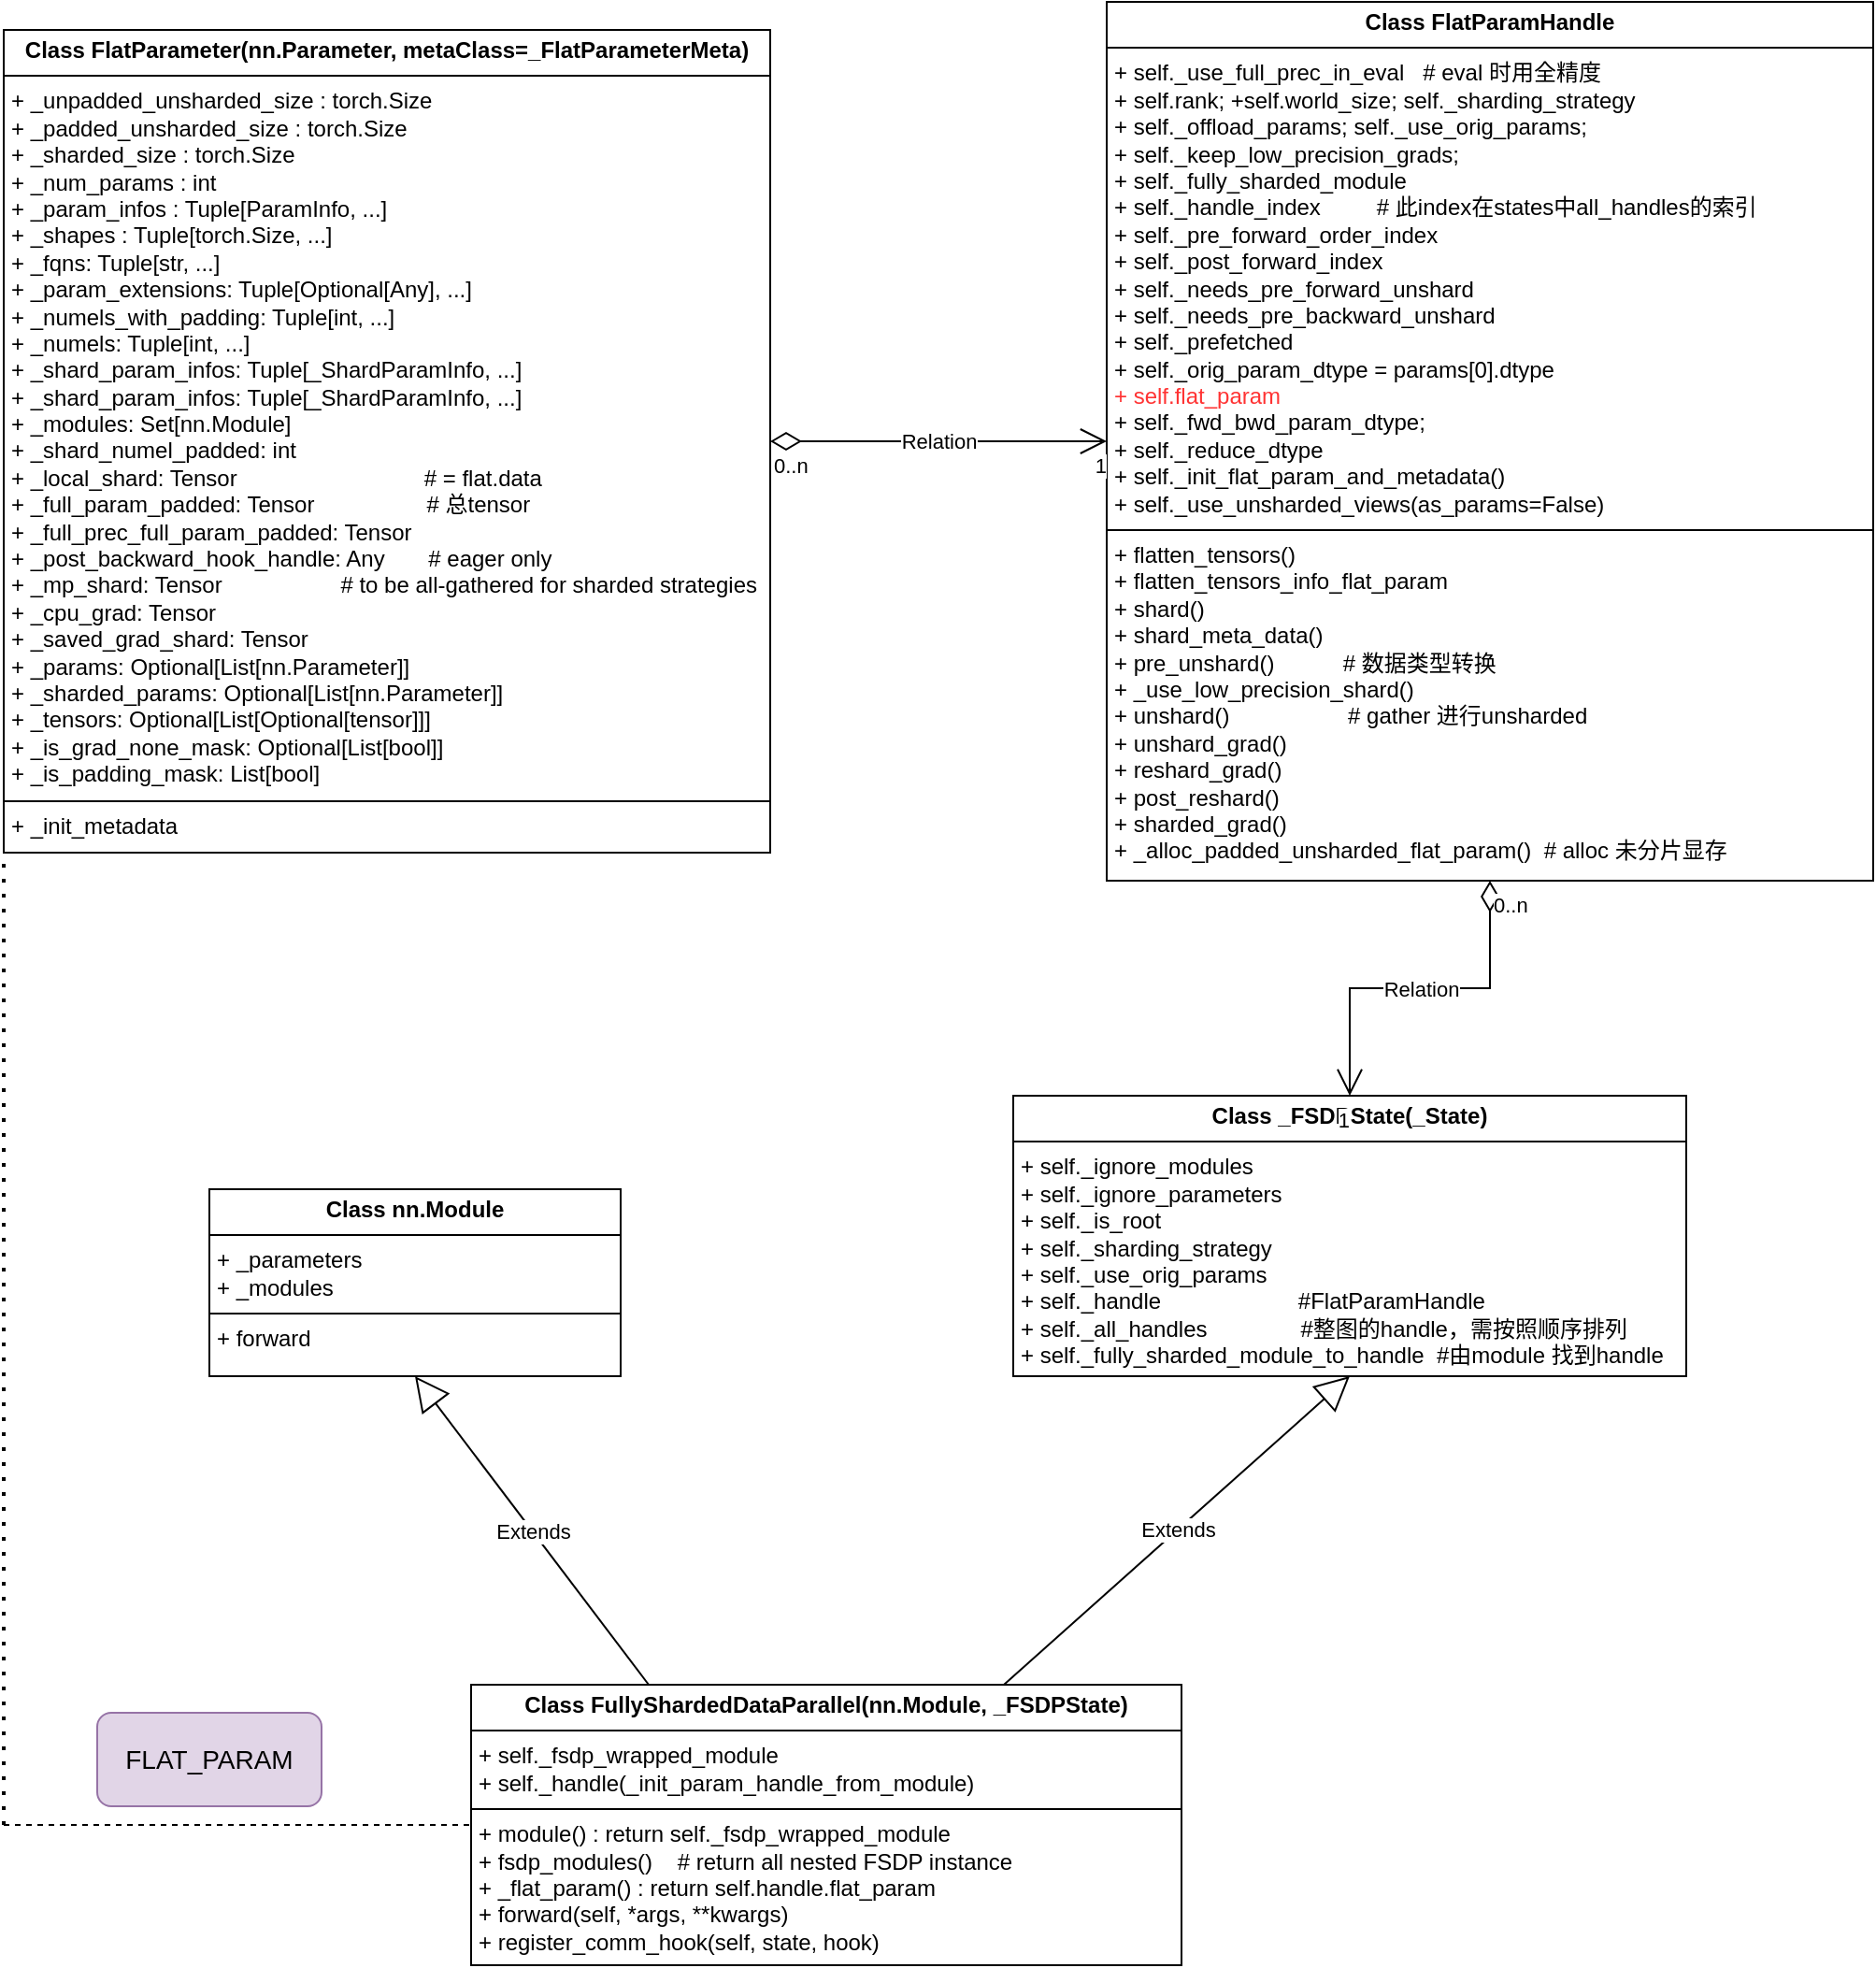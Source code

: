 <mxfile version="24.7.17">
  <diagram id="C5RBs43oDa-KdzZeNtuy" name="Page-1">
    <mxGraphModel dx="1434" dy="2490" grid="1" gridSize="10" guides="1" tooltips="1" connect="1" arrows="1" fold="1" page="1" pageScale="1" pageWidth="2336" pageHeight="1654" math="0" shadow="0">
      <root>
        <mxCell id="WIyWlLk6GJQsqaUBKTNV-0" />
        <mxCell id="WIyWlLk6GJQsqaUBKTNV-1" parent="WIyWlLk6GJQsqaUBKTNV-0" />
        <mxCell id="OitruXEdRqK7fIpgV58C-0" value="&lt;p style=&quot;margin:0px;margin-top:4px;text-align:center;&quot;&gt;&lt;b&gt;Class FlatParameter(nn.Parameter, metaClass=_FlatParameterMeta)&lt;/b&gt;&lt;/p&gt;&lt;hr size=&quot;1&quot; style=&quot;border-style:solid;&quot;&gt;&lt;p style=&quot;margin:0px;margin-left:4px;&quot;&gt;+ _unpadded_unsharded_size : torch.Size&lt;/p&gt;&lt;p style=&quot;margin:0px;margin-left:4px;&quot;&gt;+ _padded_unsharded_size : torch.Size&lt;/p&gt;&lt;p style=&quot;margin:0px;margin-left:4px;&quot;&gt;+ _sharded_size : torch.Size&lt;/p&gt;&lt;p style=&quot;margin:0px;margin-left:4px;&quot;&gt;+ _num_params : int&lt;/p&gt;&lt;p style=&quot;margin:0px;margin-left:4px;&quot;&gt;+ _param_infos : Tuple[ParamInfo, ...]&lt;/p&gt;&lt;p style=&quot;margin:0px;margin-left:4px;&quot;&gt;+ _shapes : Tuple[torch.Size, ...]&lt;/p&gt;&lt;p style=&quot;margin:0px;margin-left:4px;&quot;&gt;+ _fqns: Tuple[str, ...]&lt;/p&gt;&lt;p style=&quot;margin:0px;margin-left:4px;&quot;&gt;+ _param_extensions: Tuple[Optional[Any], ...]&lt;/p&gt;&lt;p style=&quot;margin:0px;margin-left:4px;&quot;&gt;+ _numels_with_padding: Tuple[int, ...]&lt;/p&gt;&lt;p style=&quot;margin:0px;margin-left:4px;&quot;&gt;+ _numels: Tuple[int, ...]&lt;/p&gt;&lt;p style=&quot;margin:0px;margin-left:4px;&quot;&gt;+ _shard_param_infos: Tuple[_ShardParamInfo, ...]&lt;/p&gt;&lt;p style=&quot;margin:0px;margin-left:4px;&quot;&gt;+ _shard_param_infos: Tuple[_ShardParamInfo, ...]&lt;/p&gt;&lt;p style=&quot;margin:0px;margin-left:4px;&quot;&gt;+ _modules: Set[nn.Module]&lt;/p&gt;&lt;p style=&quot;margin:0px;margin-left:4px;&quot;&gt;+ _shard_numel_padded: int&lt;/p&gt;&lt;p style=&quot;margin:0px;margin-left:4px;&quot;&gt;+ _local_shard: Tensor&amp;nbsp; &amp;nbsp; &amp;nbsp; &amp;nbsp; &amp;nbsp; &amp;nbsp; &amp;nbsp; &amp;nbsp; &amp;nbsp; &amp;nbsp; &amp;nbsp; &amp;nbsp; &amp;nbsp; &amp;nbsp; &amp;nbsp; # = flat.data&lt;/p&gt;&lt;p style=&quot;margin:0px;margin-left:4px;&quot;&gt;+ _full_param_padded: Tensor&amp;nbsp; &amp;nbsp; &amp;nbsp; &amp;nbsp; &amp;nbsp; &amp;nbsp; &amp;nbsp; &amp;nbsp; &amp;nbsp; # 总tensor&lt;/p&gt;&lt;p style=&quot;margin:0px;margin-left:4px;&quot;&gt;+ _full_prec_full_param_padded: Tensor&lt;/p&gt;&lt;p style=&quot;margin:0px;margin-left:4px;&quot;&gt;+ _post_backward_hook_handle: Any&amp;nbsp; &amp;nbsp; &amp;nbsp; &amp;nbsp;# eager only&lt;/p&gt;&lt;p style=&quot;margin:0px;margin-left:4px;&quot;&gt;+ _mp_shard: Tensor&amp;nbsp; &amp;nbsp; &amp;nbsp; &amp;nbsp; &amp;nbsp; &amp;nbsp; &amp;nbsp; &amp;nbsp; &amp;nbsp; &amp;nbsp;# to be all-gathered for sharded strategies&lt;/p&gt;&lt;p style=&quot;margin:0px;margin-left:4px;&quot;&gt;+ _cpu_grad: Tensor&lt;/p&gt;&lt;p style=&quot;margin:0px;margin-left:4px;&quot;&gt;+ _saved_grad_shard: Tensor&lt;/p&gt;&lt;p style=&quot;margin:0px;margin-left:4px;&quot;&gt;+ _params: Optional[List[nn.Parameter]]&lt;/p&gt;&lt;p style=&quot;margin:0px;margin-left:4px;&quot;&gt;+ _sharded_params: Optional[List[nn.Parameter]]&lt;/p&gt;&lt;p style=&quot;margin:0px;margin-left:4px;&quot;&gt;+ _tensors: Optional[List[Optional[tensor]]]&lt;/p&gt;&lt;p style=&quot;margin:0px;margin-left:4px;&quot;&gt;+ _is_grad_none_mask: Optional[List[bool]]&lt;/p&gt;&lt;p style=&quot;margin:0px;margin-left:4px;&quot;&gt;+ _is_padding_mask: List[bool]&lt;/p&gt;&lt;hr size=&quot;1&quot; style=&quot;border-style:solid;&quot;&gt;&lt;p style=&quot;margin:0px;margin-left:4px;&quot;&gt;+ _init_metadata&lt;/p&gt;" style="verticalAlign=top;align=left;overflow=fill;html=1;whiteSpace=wrap;labelBackgroundColor=none;" parent="WIyWlLk6GJQsqaUBKTNV-1" vertex="1">
          <mxGeometry x="120" y="-40" width="410" height="440" as="geometry" />
        </mxCell>
        <mxCell id="OitruXEdRqK7fIpgV58C-1" value="&lt;p style=&quot;margin:0px;margin-top:4px;text-align:center;&quot;&gt;&lt;b&gt;Class FlatParamHandle&lt;/b&gt;&lt;/p&gt;&lt;hr size=&quot;1&quot; style=&quot;border-style:solid;&quot;&gt;&lt;p style=&quot;margin:0px;margin-left:4px;&quot;&gt;+ self._use_full_prec_in_eval&amp;nbsp; &amp;nbsp;# eval 时用全精度&lt;br&gt;&lt;/p&gt;&lt;p style=&quot;margin:0px;margin-left:4px;&quot;&gt;+ self.rank; +self.world_size; self._sharding_strategy&lt;/p&gt;&lt;p style=&quot;margin:0px;margin-left:4px;&quot;&gt;+ self._offload_params; self._use_orig_params;&lt;/p&gt;&lt;p style=&quot;margin:0px;margin-left:4px;&quot;&gt;+ self._keep_low_precision_grads;&lt;/p&gt;&lt;p style=&quot;margin:0px;margin-left:4px;&quot;&gt;+ self._fully_sharded_module&lt;/p&gt;&lt;p style=&quot;margin:0px;margin-left:4px;&quot;&gt;+ self._handle_index&amp;nbsp; &amp;nbsp; &amp;nbsp; &amp;nbsp; &amp;nbsp;# 此index在states中all_handles的索引&lt;/p&gt;&lt;p style=&quot;margin:0px;margin-left:4px;&quot;&gt;+ self._pre_forward_order_index&lt;/p&gt;&lt;p style=&quot;margin:0px;margin-left:4px;&quot;&gt;+ self._post_forward_index&lt;/p&gt;&lt;p style=&quot;margin:0px;margin-left:4px;&quot;&gt;+ self._needs_pre_forward_unshard&lt;/p&gt;&lt;p style=&quot;margin:0px;margin-left:4px;&quot;&gt;+ self._needs_pre_backward_unshard&lt;/p&gt;&lt;p style=&quot;margin:0px;margin-left:4px;&quot;&gt;+ self._prefetched&lt;/p&gt;&lt;p style=&quot;margin:0px;margin-left:4px;&quot;&gt;+ self._orig_param_dtype = params[0].dtype&lt;/p&gt;&lt;p style=&quot;margin:0px;margin-left:4px;&quot;&gt;&lt;font color=&quot;#ff3333&quot;&gt;+ self.flat_param&lt;/font&gt;&lt;/p&gt;&lt;p style=&quot;margin:0px;margin-left:4px;&quot;&gt;+ self._fwd_bwd_param_dtype;&lt;/p&gt;&lt;p style=&quot;margin:0px;margin-left:4px;&quot;&gt;+ self._reduce_dtype&lt;/p&gt;&lt;p style=&quot;margin:0px;margin-left:4px;&quot;&gt;+ self._init_flat_param_and_metadata()&lt;/p&gt;&lt;p style=&quot;margin:0px;margin-left:4px;&quot;&gt;+ self._use_unsharded_views(as_params=False)&lt;/p&gt;&lt;hr size=&quot;1&quot; style=&quot;border-style:solid;&quot;&gt;&lt;p style=&quot;margin:0px;margin-left:4px;&quot;&gt;+ flatten_tensors()&lt;/p&gt;&lt;p style=&quot;margin:0px;margin-left:4px;&quot;&gt;+ flatten_tensors_info_flat_param&lt;/p&gt;&lt;p style=&quot;margin:0px;margin-left:4px;&quot;&gt;+ shard()&lt;/p&gt;&lt;p style=&quot;margin:0px;margin-left:4px;&quot;&gt;+ shard_meta_data()&lt;/p&gt;&lt;p style=&quot;margin:0px;margin-left:4px;&quot;&gt;+ pre_unshard()&amp;nbsp; &amp;nbsp; &amp;nbsp; &amp;nbsp; &amp;nbsp; &amp;nbsp;# 数据类型转换&lt;/p&gt;&lt;p style=&quot;margin:0px;margin-left:4px;&quot;&gt;+ _use_low_precision_shard()&lt;/p&gt;&lt;p style=&quot;margin:0px;margin-left:4px;&quot;&gt;+ unshard()&amp;nbsp; &amp;nbsp; &amp;nbsp; &amp;nbsp; &amp;nbsp; &amp;nbsp; &amp;nbsp; &amp;nbsp; &amp;nbsp; &amp;nbsp;# gather 进行unsharded&lt;/p&gt;&lt;p style=&quot;margin:0px;margin-left:4px;&quot;&gt;+ unshard_grad()&lt;/p&gt;&lt;p style=&quot;margin:0px;margin-left:4px;&quot;&gt;+ reshard_grad()&lt;/p&gt;&lt;p style=&quot;margin:0px;margin-left:4px;&quot;&gt;+ post_reshard()&lt;br&gt;+ sharded_grad()&lt;/p&gt;&lt;p style=&quot;margin:0px;margin-left:4px;&quot;&gt;+ _alloc_padded_unsharded_flat_param()&amp;nbsp; # alloc 未分片显存&lt;/p&gt;" style="verticalAlign=top;align=left;overflow=fill;html=1;whiteSpace=wrap;labelBackgroundColor=none;" parent="WIyWlLk6GJQsqaUBKTNV-1" vertex="1">
          <mxGeometry x="710" y="-55" width="410" height="470" as="geometry" />
        </mxCell>
        <mxCell id="90QIOyykhyic0alQtsM8-0" value="&lt;p style=&quot;margin:0px;margin-top:4px;text-align:center;&quot;&gt;&lt;b&gt;Class _FSDPState(_State)&lt;/b&gt;&lt;/p&gt;&lt;hr size=&quot;1&quot; style=&quot;border-style:solid;&quot;&gt;&lt;p style=&quot;margin:0px;margin-left:4px;&quot;&gt;+ self._ignore_modules&lt;/p&gt;&lt;p style=&quot;margin:0px;margin-left:4px;&quot;&gt;+ self._ignore_parameters&lt;/p&gt;&lt;p style=&quot;margin:0px;margin-left:4px;&quot;&gt;+ self._is_root&lt;/p&gt;&lt;p style=&quot;margin:0px;margin-left:4px;&quot;&gt;+ self._sharding_strategy&lt;/p&gt;&lt;p style=&quot;margin:0px;margin-left:4px;&quot;&gt;+ self._use_orig_params&lt;/p&gt;&lt;p style=&quot;margin:0px;margin-left:4px;&quot;&gt;+ self._handle&amp;nbsp; &amp;nbsp; &amp;nbsp; &amp;nbsp; &amp;nbsp; &amp;nbsp; &amp;nbsp; &amp;nbsp; &amp;nbsp; &amp;nbsp; &amp;nbsp; #FlatParamHandle&lt;/p&gt;&lt;p style=&quot;margin:0px;margin-left:4px;&quot;&gt;+ self._all_handles&amp;nbsp; &amp;nbsp; &amp;nbsp; &amp;nbsp; &amp;nbsp; &amp;nbsp; &amp;nbsp; &amp;nbsp;#整图的handle，需按照顺序排列&lt;/p&gt;&lt;p style=&quot;margin:0px;margin-left:4px;&quot;&gt;+ self._fully_sharded_module_to_handle&amp;nbsp; #由module 找到handle&lt;/p&gt;" style="verticalAlign=top;align=left;overflow=fill;html=1;whiteSpace=wrap;" vertex="1" parent="WIyWlLk6GJQsqaUBKTNV-1">
          <mxGeometry x="660" y="530" width="360" height="150" as="geometry" />
        </mxCell>
        <mxCell id="90QIOyykhyic0alQtsM8-1" value="&lt;p style=&quot;margin:0px;margin-top:4px;text-align:center;&quot;&gt;&lt;b&gt;Class nn.Module&lt;/b&gt;&lt;/p&gt;&lt;hr size=&quot;1&quot; style=&quot;border-style:solid;&quot;&gt;&lt;p style=&quot;margin:0px;margin-left:4px;&quot;&gt;+ _parameters&lt;/p&gt;&lt;p style=&quot;margin:0px;margin-left:4px;&quot;&gt;+ _modules&lt;/p&gt;&lt;hr size=&quot;1&quot; style=&quot;border-style:solid;&quot;&gt;&lt;p style=&quot;margin:0px;margin-left:4px;&quot;&gt;+ forward&lt;/p&gt;" style="verticalAlign=top;align=left;overflow=fill;html=1;whiteSpace=wrap;" vertex="1" parent="WIyWlLk6GJQsqaUBKTNV-1">
          <mxGeometry x="230" y="580" width="220" height="100" as="geometry" />
        </mxCell>
        <mxCell id="90QIOyykhyic0alQtsM8-2" value="&lt;p style=&quot;margin:0px;margin-top:4px;text-align:center;&quot;&gt;&lt;b&gt;Class FullyShardedDataParallel(nn.Module, _FSDPState)&lt;/b&gt;&lt;/p&gt;&lt;hr size=&quot;1&quot; style=&quot;border-style:solid;&quot;&gt;&lt;p style=&quot;margin:0px;margin-left:4px;&quot;&gt;+ self._fsdp_wrapped_module&lt;/p&gt;&lt;p style=&quot;margin:0px;margin-left:4px;&quot;&gt;+ self._handle(_init_param_handle_from_module)&lt;/p&gt;&lt;hr size=&quot;1&quot; style=&quot;border-style:solid;&quot;&gt;&lt;p style=&quot;margin:0px;margin-left:4px;&quot;&gt;+ module() : return self._fsdp_wrapped_module&lt;/p&gt;&lt;p style=&quot;margin:0px;margin-left:4px;&quot;&gt;+ fsdp_modules()&amp;nbsp; &amp;nbsp; # return all nested FSDP instance&lt;/p&gt;&lt;p style=&quot;margin:0px;margin-left:4px;&quot;&gt;+ _flat_param() : return self.handle.flat_param&lt;/p&gt;&lt;p style=&quot;margin:0px;margin-left:4px;&quot;&gt;+ forward(self, *args, **kwargs)&lt;/p&gt;&lt;p style=&quot;margin:0px;margin-left:4px;&quot;&gt;+ register_comm_hook(self, state, hook)&lt;/p&gt;" style="verticalAlign=top;align=left;overflow=fill;html=1;whiteSpace=wrap;" vertex="1" parent="WIyWlLk6GJQsqaUBKTNV-1">
          <mxGeometry x="370" y="845" width="380" height="150" as="geometry" />
        </mxCell>
        <mxCell id="90QIOyykhyic0alQtsM8-3" value="Extends" style="endArrow=block;endSize=16;endFill=0;html=1;rounded=0;exitX=0.75;exitY=0;exitDx=0;exitDy=0;entryX=0.5;entryY=1;entryDx=0;entryDy=0;" edge="1" parent="WIyWlLk6GJQsqaUBKTNV-1" source="90QIOyykhyic0alQtsM8-2" target="90QIOyykhyic0alQtsM8-0">
          <mxGeometry width="160" relative="1" as="geometry">
            <mxPoint x="740" y="790" as="sourcePoint" />
            <mxPoint x="900" y="790" as="targetPoint" />
          </mxGeometry>
        </mxCell>
        <mxCell id="90QIOyykhyic0alQtsM8-4" value="Extends" style="endArrow=block;endSize=16;endFill=0;html=1;rounded=0;exitX=0.25;exitY=0;exitDx=0;exitDy=0;entryX=0.5;entryY=1;entryDx=0;entryDy=0;" edge="1" parent="WIyWlLk6GJQsqaUBKTNV-1" source="90QIOyykhyic0alQtsM8-2" target="90QIOyykhyic0alQtsM8-1">
          <mxGeometry width="160" relative="1" as="geometry">
            <mxPoint x="665" y="850" as="sourcePoint" />
            <mxPoint x="865" y="710" as="targetPoint" />
          </mxGeometry>
        </mxCell>
        <mxCell id="90QIOyykhyic0alQtsM8-5" value="" style="endArrow=none;dashed=1;html=1;dashPattern=1 3;strokeWidth=2;rounded=0;entryX=0;entryY=1;entryDx=0;entryDy=0;" edge="1" parent="WIyWlLk6GJQsqaUBKTNV-1" target="OitruXEdRqK7fIpgV58C-0">
          <mxGeometry width="50" height="50" relative="1" as="geometry">
            <mxPoint x="120" y="920" as="sourcePoint" />
            <mxPoint x="610" y="620" as="targetPoint" />
          </mxGeometry>
        </mxCell>
        <mxCell id="90QIOyykhyic0alQtsM8-6" value="" style="endArrow=none;dashed=1;html=1;rounded=0;entryX=0;entryY=0.5;entryDx=0;entryDy=0;" edge="1" parent="WIyWlLk6GJQsqaUBKTNV-1" target="90QIOyykhyic0alQtsM8-2">
          <mxGeometry width="50" height="50" relative="1" as="geometry">
            <mxPoint x="120" y="920" as="sourcePoint" />
            <mxPoint x="610" y="620" as="targetPoint" />
          </mxGeometry>
        </mxCell>
        <mxCell id="90QIOyykhyic0alQtsM8-7" value="&lt;font style=&quot;font-size: 14px;&quot;&gt;FLAT_PARAM&lt;/font&gt;" style="rounded=1;whiteSpace=wrap;html=1;fillColor=#e1d5e7;strokeColor=#9673a6;" vertex="1" parent="WIyWlLk6GJQsqaUBKTNV-1">
          <mxGeometry x="170" y="860" width="120" height="50" as="geometry" />
        </mxCell>
        <mxCell id="90QIOyykhyic0alQtsM8-11" value="Relation" style="endArrow=open;html=1;endSize=12;startArrow=diamondThin;startSize=14;startFill=0;edgeStyle=orthogonalEdgeStyle;rounded=0;exitX=0.5;exitY=1;exitDx=0;exitDy=0;entryX=0.5;entryY=0;entryDx=0;entryDy=0;" edge="1" parent="WIyWlLk6GJQsqaUBKTNV-1" source="OitruXEdRqK7fIpgV58C-1" target="90QIOyykhyic0alQtsM8-0">
          <mxGeometry relative="1" as="geometry">
            <mxPoint x="900" y="480" as="sourcePoint" />
            <mxPoint x="1060" y="480" as="targetPoint" />
          </mxGeometry>
        </mxCell>
        <mxCell id="90QIOyykhyic0alQtsM8-12" value="0..n" style="edgeLabel;resizable=0;html=1;align=left;verticalAlign=top;" connectable="0" vertex="1" parent="90QIOyykhyic0alQtsM8-11">
          <mxGeometry x="-1" relative="1" as="geometry" />
        </mxCell>
        <mxCell id="90QIOyykhyic0alQtsM8-13" value="1" style="edgeLabel;resizable=0;html=1;align=right;verticalAlign=top;" connectable="0" vertex="1" parent="90QIOyykhyic0alQtsM8-11">
          <mxGeometry x="1" relative="1" as="geometry" />
        </mxCell>
        <mxCell id="90QIOyykhyic0alQtsM8-14" value="Relation" style="endArrow=open;html=1;endSize=12;startArrow=diamondThin;startSize=14;startFill=0;edgeStyle=orthogonalEdgeStyle;rounded=0;exitX=1;exitY=0.5;exitDx=0;exitDy=0;entryX=0;entryY=0.5;entryDx=0;entryDy=0;" edge="1" parent="WIyWlLk6GJQsqaUBKTNV-1" source="OitruXEdRqK7fIpgV58C-0" target="OitruXEdRqK7fIpgV58C-1">
          <mxGeometry relative="1" as="geometry">
            <mxPoint x="665" y="285" as="sourcePoint" />
            <mxPoint x="590" y="400" as="targetPoint" />
          </mxGeometry>
        </mxCell>
        <mxCell id="90QIOyykhyic0alQtsM8-15" value="0..n" style="edgeLabel;resizable=0;html=1;align=left;verticalAlign=top;" connectable="0" vertex="1" parent="90QIOyykhyic0alQtsM8-14">
          <mxGeometry x="-1" relative="1" as="geometry" />
        </mxCell>
        <mxCell id="90QIOyykhyic0alQtsM8-16" value="1" style="edgeLabel;resizable=0;html=1;align=right;verticalAlign=top;" connectable="0" vertex="1" parent="90QIOyykhyic0alQtsM8-14">
          <mxGeometry x="1" relative="1" as="geometry" />
        </mxCell>
      </root>
    </mxGraphModel>
  </diagram>
</mxfile>

